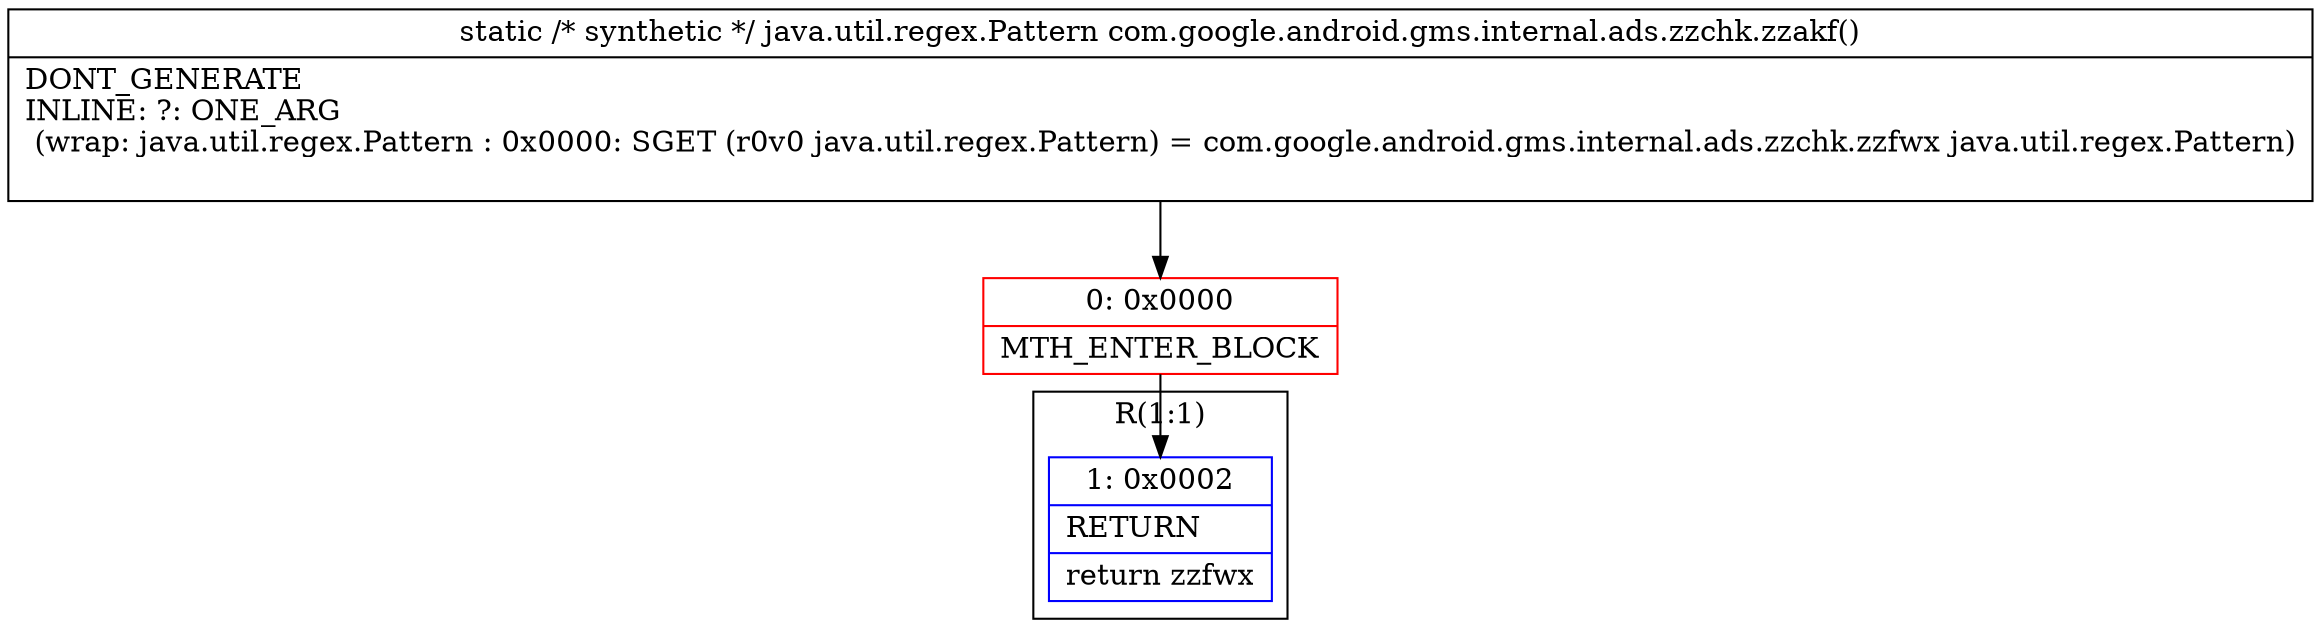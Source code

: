 digraph "CFG forcom.google.android.gms.internal.ads.zzchk.zzakf()Ljava\/util\/regex\/Pattern;" {
subgraph cluster_Region_996655358 {
label = "R(1:1)";
node [shape=record,color=blue];
Node_1 [shape=record,label="{1\:\ 0x0002|RETURN\l|return zzfwx\l}"];
}
Node_0 [shape=record,color=red,label="{0\:\ 0x0000|MTH_ENTER_BLOCK\l}"];
MethodNode[shape=record,label="{static \/* synthetic *\/ java.util.regex.Pattern com.google.android.gms.internal.ads.zzchk.zzakf()  | DONT_GENERATE\lINLINE: ?: ONE_ARG  \l  (wrap: java.util.regex.Pattern : 0x0000: SGET  (r0v0 java.util.regex.Pattern) =  com.google.android.gms.internal.ads.zzchk.zzfwx java.util.regex.Pattern)\l\l}"];
MethodNode -> Node_0;
Node_0 -> Node_1;
}

